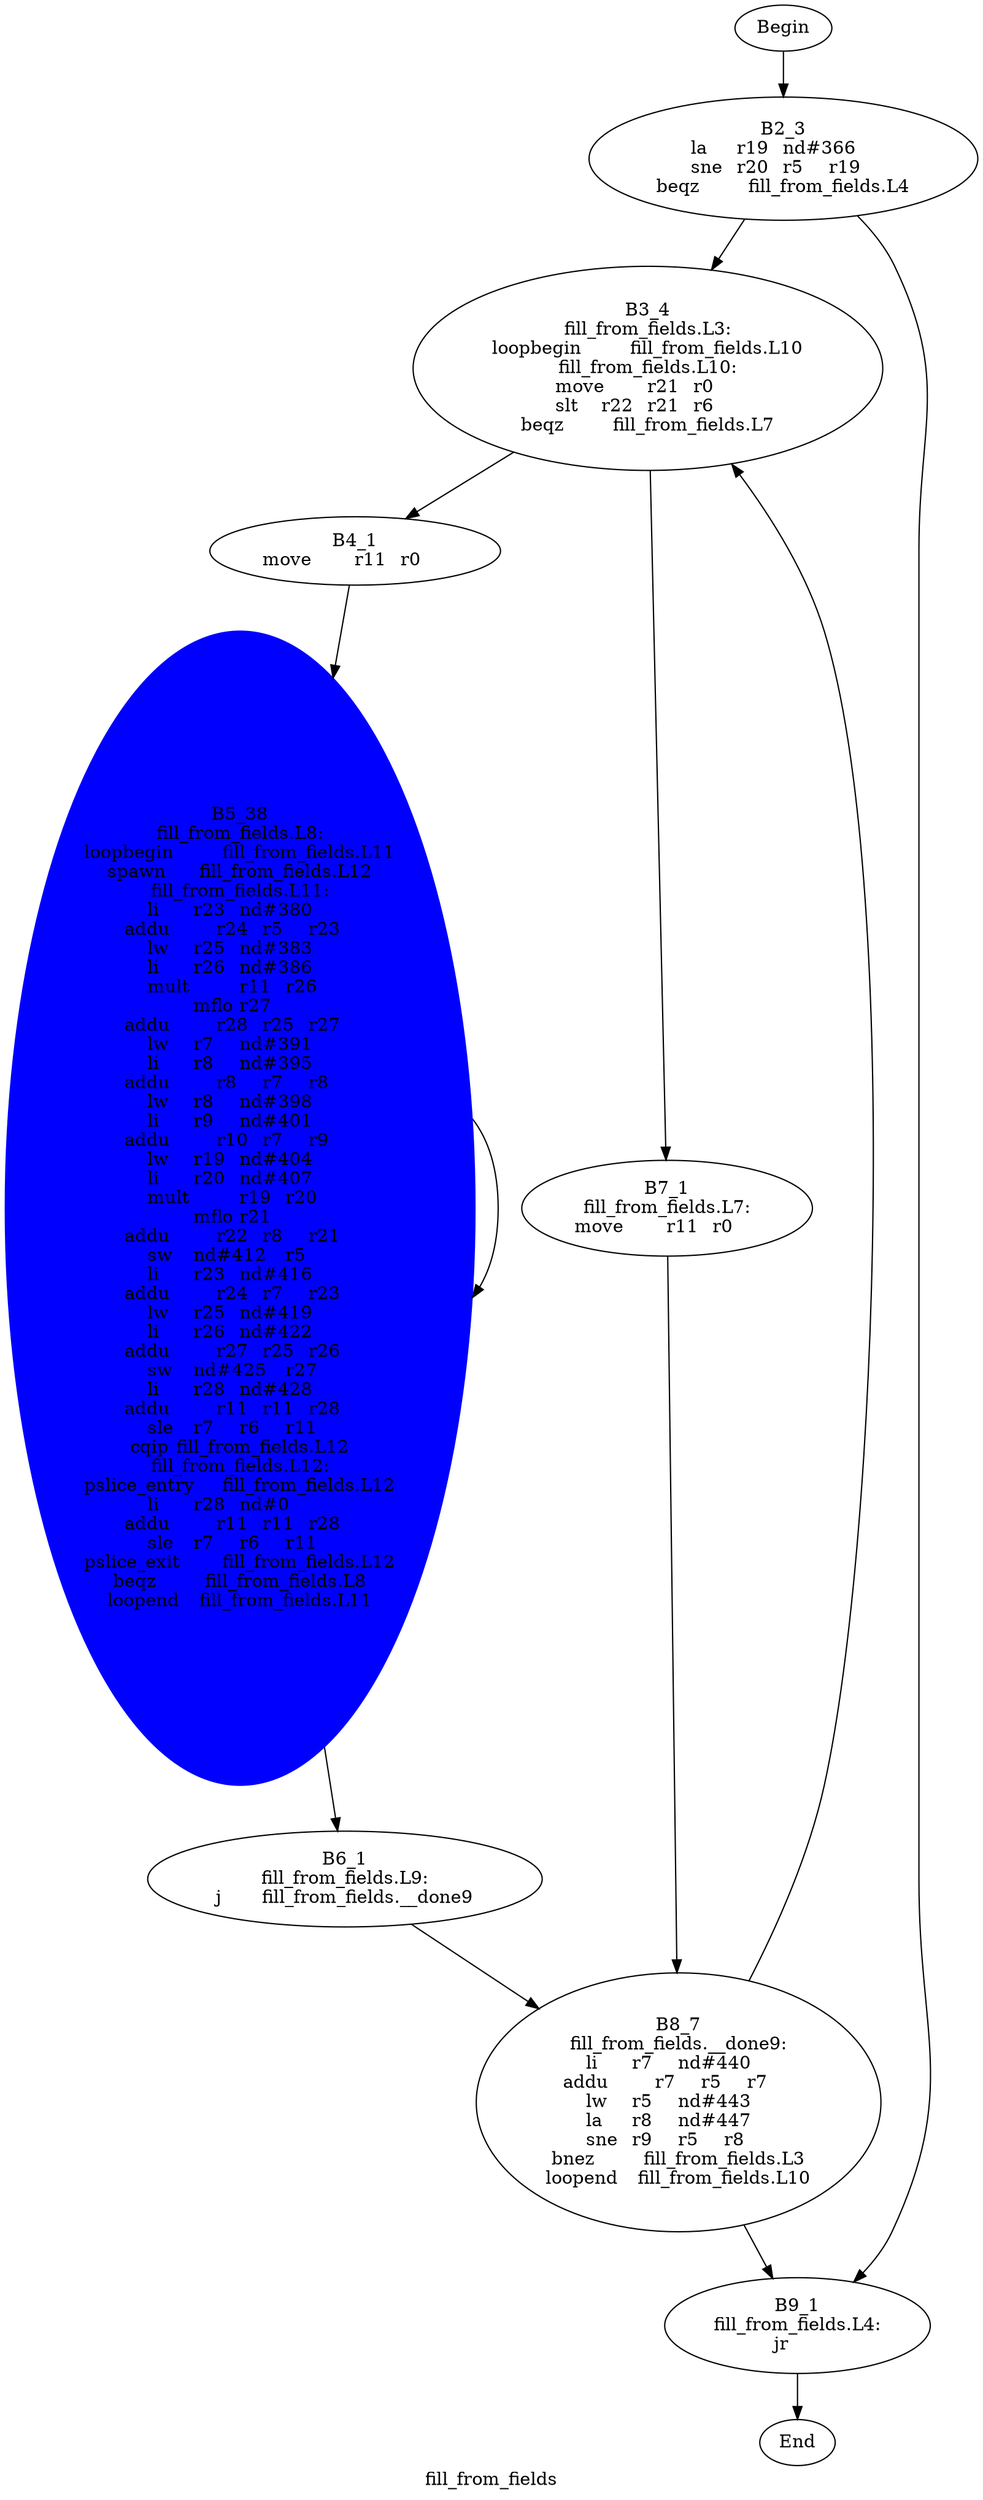 digraph G{
	label = "fill_from_fields"	style = "dashed";
	color = purple;
	Node0 [label = "Begin"];
	Node0 -> {Node2 }
	Node1 [label = "End"];
	Node1 -> {}
	Node2 [label = "B2_3\nla	r19	nd#366	\nsne	r20	r5	r19	\nbeqz	fill_from_fields.L4\n"];
	Node2 -> {Node3 Node9 }
	Node3 [label = "B3_4\nfill_from_fields.L3:\nloopbegin	fill_from_fields.L10\nfill_from_fields.L10:\nmove	r21	r0	\nslt	r22	r21	r6	\nbeqz	fill_from_fields.L7\n"];
	Node3 -> {Node4 Node7 }
	Node4 [label = "B4_1\nmove	r11	r0	\n"];
	Node4 -> {Node5 }
	Node5 [label = "B5_38\nfill_from_fields.L8:\nloopbegin	fill_from_fields.L11\nspawn	fill_from_fields.L12\nfill_from_fields.L11:\nli	r23	nd#380	\naddu	r24	r5	r23	\nlw	r25	nd#383	\nli	r26	nd#386	\nmult	r11	r26	\nmflo	r27	\naddu	r28	r25	r27	\nlw	r7	nd#391	\nli	r8	nd#395	\naddu	r8	r7	r8	\nlw	r8	nd#398	\nli	r9	nd#401	\naddu	r10	r7	r9	\nlw	r19	nd#404	\nli	r20	nd#407	\nmult	r19	r20	\nmflo	r21	\naddu	r22	r8	r21	\nsw	nd#412	r5	\nli	r23	nd#416	\naddu	r24	r7	r23	\nlw	r25	nd#419	\nli	r26	nd#422	\naddu	r27	r25	r26	\nsw	nd#425	r27	\nli	r28	nd#428	\naddu	r11	r11	r28	\nsle	r7	r6	r11	\ncqip	fill_from_fields.L12\nfill_from_fields.L12:\npslice_entry	fill_from_fields.L12\nli	r28	nd#0	\naddu	r11	r11	r28	\nsle	r7	r6	r11	\npslice_exit	fill_from_fields.L12\nbeqz	fill_from_fields.L8\nloopend	fill_from_fields.L11\n"];
	Node5 -> {Node6 Node5 }
	Node6 [label = "B6_1\nfill_from_fields.L9:\nj	fill_from_fields.__done9\n"];
	Node6 -> {Node8 }
	Node7 [label = "B7_1\nfill_from_fields.L7:\nmove	r11	r0	\n"];
	Node7 -> {Node8 }
	Node8 [label = "B8_7\nfill_from_fields.__done9:\nli	r7	nd#440	\naddu	r7	r5	r7	\nlw	r5	nd#443	\nla	r8	nd#447	\nsne	r9	r5	r8	\nbnez	fill_from_fields.L3\nloopend	fill_from_fields.L10\n"];
	Node8 -> {Node9 Node3 }
	Node9 [label = "B9_1\nfill_from_fields.L4:\njr	\n"];
	Node9 -> {Node1 }
	Node5 [shape = ellipse ,style=filled ,color=blue];
}
